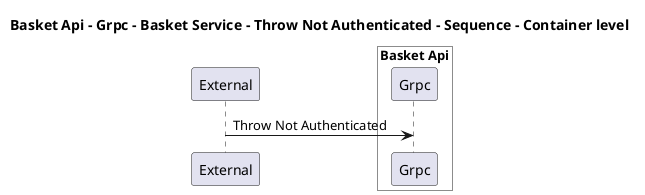 @startuml

title Basket Api - Grpc - Basket Service - Throw Not Authenticated - Sequence - Container level

participant "External" as C4InterFlow.SoftwareSystems.ExternalSystem

box "Basket Api" #White
    participant "Grpc" as dotnet.eShop.Architecture.SoftwareSystems.BasketApi.Containers.Grpc
end box


C4InterFlow.SoftwareSystems.ExternalSystem -> dotnet.eShop.Architecture.SoftwareSystems.BasketApi.Containers.Grpc : Throw Not Authenticated


@enduml
